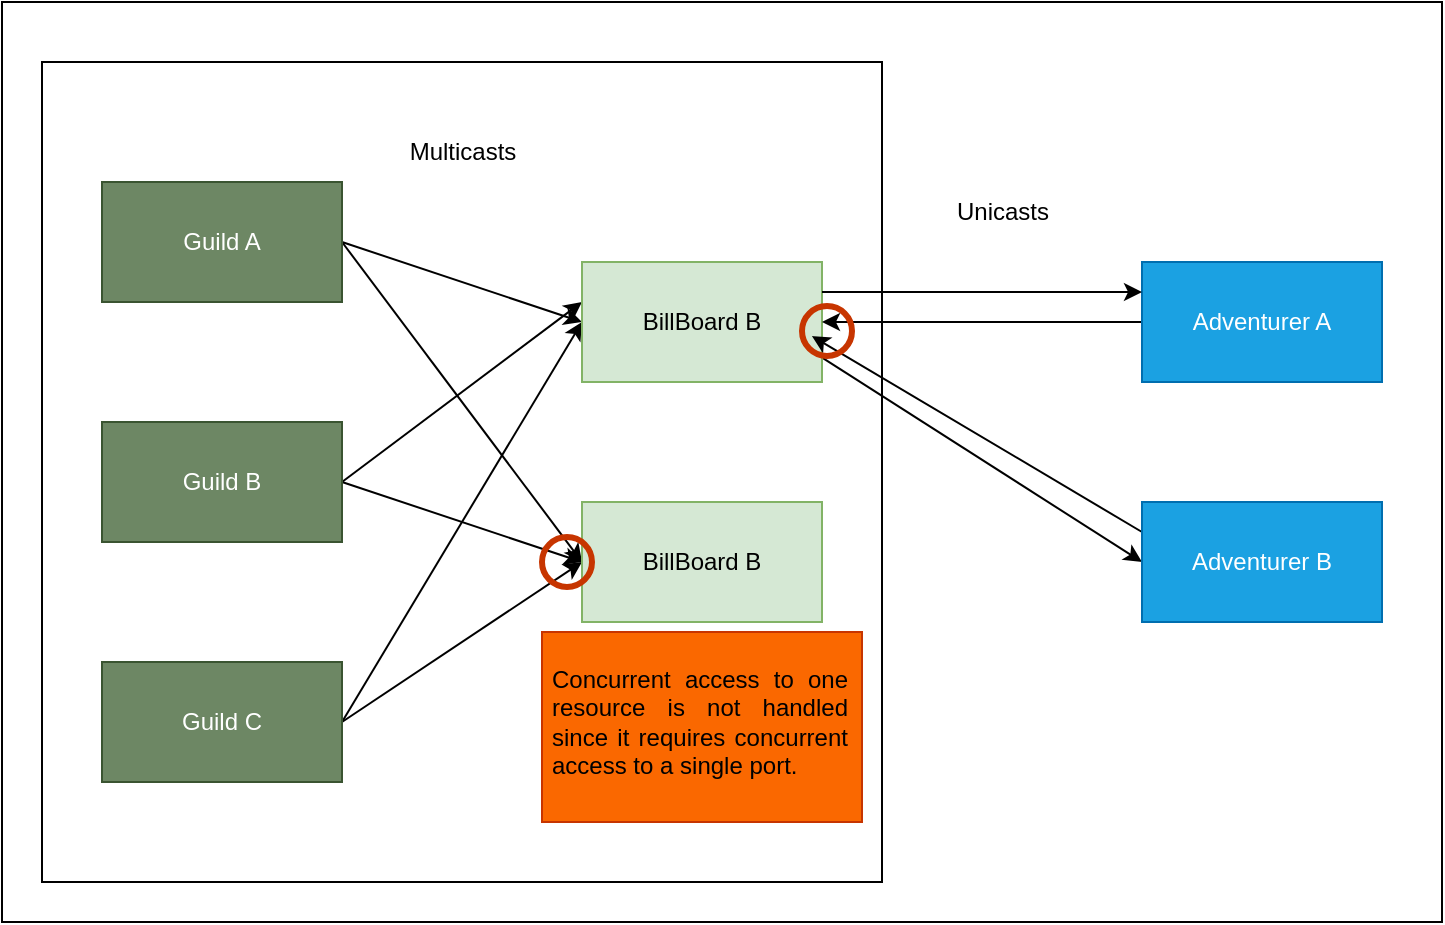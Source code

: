 <mxfile version="22.1.11" type="device">
  <diagram name="Page-1" id="149_Q7Y-EiM2hCMASX4R">
    <mxGraphModel dx="1478" dy="408" grid="1" gridSize="10" guides="1" tooltips="1" connect="1" arrows="1" fold="1" page="1" pageScale="1" pageWidth="827" pageHeight="1169" math="0" shadow="0">
      <root>
        <mxCell id="0" />
        <mxCell id="1" parent="0" />
        <mxCell id="nwIR-duBaIkCKyc52gcl-20" value="" style="rounded=0;whiteSpace=wrap;html=1;" vertex="1" parent="1">
          <mxGeometry x="-10" y="30" width="720" height="460" as="geometry" />
        </mxCell>
        <mxCell id="nwIR-duBaIkCKyc52gcl-17" value="" style="rounded=0;whiteSpace=wrap;html=1;" vertex="1" parent="1">
          <mxGeometry x="10" y="60" width="420" height="410" as="geometry" />
        </mxCell>
        <mxCell id="nwIR-duBaIkCKyc52gcl-11" style="rounded=0;orthogonalLoop=1;jettySize=auto;html=1;exitX=1;exitY=0.5;exitDx=0;exitDy=0;entryX=0;entryY=0.5;entryDx=0;entryDy=0;" edge="1" parent="1" source="nwIR-duBaIkCKyc52gcl-1" target="nwIR-duBaIkCKyc52gcl-4">
          <mxGeometry relative="1" as="geometry" />
        </mxCell>
        <mxCell id="nwIR-duBaIkCKyc52gcl-16" style="rounded=0;orthogonalLoop=1;jettySize=auto;html=1;exitX=1;exitY=0.5;exitDx=0;exitDy=0;entryX=0;entryY=0.5;entryDx=0;entryDy=0;" edge="1" parent="1" source="nwIR-duBaIkCKyc52gcl-1" target="nwIR-duBaIkCKyc52gcl-5">
          <mxGeometry relative="1" as="geometry" />
        </mxCell>
        <mxCell id="nwIR-duBaIkCKyc52gcl-1" value="&lt;div&gt;Guild A&lt;/div&gt;" style="rounded=0;whiteSpace=wrap;html=1;fillColor=#6d8764;fontColor=#ffffff;strokeColor=#3A5431;" vertex="1" parent="1">
          <mxGeometry x="40" y="120" width="120" height="60" as="geometry" />
        </mxCell>
        <mxCell id="nwIR-duBaIkCKyc52gcl-12" style="rounded=0;orthogonalLoop=1;jettySize=auto;html=1;exitX=1;exitY=0.5;exitDx=0;exitDy=0;" edge="1" parent="1" source="nwIR-duBaIkCKyc52gcl-2">
          <mxGeometry relative="1" as="geometry">
            <mxPoint x="280" y="180" as="targetPoint" />
          </mxGeometry>
        </mxCell>
        <mxCell id="nwIR-duBaIkCKyc52gcl-13" style="rounded=0;orthogonalLoop=1;jettySize=auto;html=1;exitX=1;exitY=0.5;exitDx=0;exitDy=0;entryX=0;entryY=0.5;entryDx=0;entryDy=0;" edge="1" parent="1" source="nwIR-duBaIkCKyc52gcl-2" target="nwIR-duBaIkCKyc52gcl-5">
          <mxGeometry relative="1" as="geometry" />
        </mxCell>
        <mxCell id="nwIR-duBaIkCKyc52gcl-2" value="&lt;div&gt;Guild B&lt;/div&gt;" style="rounded=0;whiteSpace=wrap;html=1;fillColor=#6d8764;fontColor=#ffffff;strokeColor=#3A5431;" vertex="1" parent="1">
          <mxGeometry x="40" y="240" width="120" height="60" as="geometry" />
        </mxCell>
        <mxCell id="nwIR-duBaIkCKyc52gcl-14" style="rounded=0;orthogonalLoop=1;jettySize=auto;html=1;exitX=1;exitY=0.5;exitDx=0;exitDy=0;entryX=0;entryY=0.5;entryDx=0;entryDy=0;" edge="1" parent="1" source="nwIR-duBaIkCKyc52gcl-3" target="nwIR-duBaIkCKyc52gcl-5">
          <mxGeometry relative="1" as="geometry">
            <mxPoint x="260" y="330" as="targetPoint" />
          </mxGeometry>
        </mxCell>
        <mxCell id="nwIR-duBaIkCKyc52gcl-15" style="rounded=0;orthogonalLoop=1;jettySize=auto;html=1;exitX=1;exitY=0.5;exitDx=0;exitDy=0;entryX=0;entryY=0.5;entryDx=0;entryDy=0;" edge="1" parent="1" source="nwIR-duBaIkCKyc52gcl-3" target="nwIR-duBaIkCKyc52gcl-4">
          <mxGeometry relative="1" as="geometry" />
        </mxCell>
        <mxCell id="nwIR-duBaIkCKyc52gcl-3" value="&lt;div&gt;Guild C&lt;br&gt;&lt;/div&gt;" style="rounded=0;whiteSpace=wrap;html=1;fillColor=#6d8764;fontColor=#ffffff;strokeColor=#3A5431;" vertex="1" parent="1">
          <mxGeometry x="40" y="360" width="120" height="60" as="geometry" />
        </mxCell>
        <mxCell id="nwIR-duBaIkCKyc52gcl-22" style="rounded=0;orthogonalLoop=1;jettySize=auto;html=1;exitX=0.95;exitY=0.733;exitDx=0;exitDy=0;strokeColor=default;entryX=0;entryY=0.5;entryDx=0;entryDy=0;exitPerimeter=0;" edge="1" parent="1" source="nwIR-duBaIkCKyc52gcl-4" target="nwIR-duBaIkCKyc52gcl-8">
          <mxGeometry relative="1" as="geometry">
            <mxPoint x="570" y="305" as="sourcePoint" />
            <mxPoint x="530" y="270" as="targetPoint" />
          </mxGeometry>
        </mxCell>
        <mxCell id="nwIR-duBaIkCKyc52gcl-4" value="BillBoard B" style="rounded=0;whiteSpace=wrap;html=1;fillColor=#d5e8d4;strokeColor=#82b366;" vertex="1" parent="1">
          <mxGeometry x="280" y="160" width="120" height="60" as="geometry" />
        </mxCell>
        <mxCell id="nwIR-duBaIkCKyc52gcl-5" value="BillBoard B" style="rounded=0;whiteSpace=wrap;html=1;fillColor=#d5e8d4;strokeColor=#82b366;" vertex="1" parent="1">
          <mxGeometry x="280" y="280" width="120" height="60" as="geometry" />
        </mxCell>
        <mxCell id="nwIR-duBaIkCKyc52gcl-10" style="rounded=0;orthogonalLoop=1;jettySize=auto;html=1;exitX=0;exitY=0.5;exitDx=0;exitDy=0;entryX=1;entryY=0.5;entryDx=0;entryDy=0;" edge="1" parent="1" source="nwIR-duBaIkCKyc52gcl-7" target="nwIR-duBaIkCKyc52gcl-4">
          <mxGeometry relative="1" as="geometry" />
        </mxCell>
        <mxCell id="nwIR-duBaIkCKyc52gcl-7" value="Adventurer A" style="rounded=0;whiteSpace=wrap;html=1;fillColor=#1ba1e2;fontColor=#ffffff;strokeColor=#006EAF;" vertex="1" parent="1">
          <mxGeometry x="560" y="160" width="120" height="60" as="geometry" />
        </mxCell>
        <mxCell id="nwIR-duBaIkCKyc52gcl-9" style="rounded=0;orthogonalLoop=1;jettySize=auto;html=1;exitX=0;exitY=0.25;exitDx=0;exitDy=0;entryX=0.958;entryY=0.617;entryDx=0;entryDy=0;strokeColor=default;entryPerimeter=0;" edge="1" parent="1" source="nwIR-duBaIkCKyc52gcl-8" target="nwIR-duBaIkCKyc52gcl-4">
          <mxGeometry relative="1" as="geometry" />
        </mxCell>
        <mxCell id="nwIR-duBaIkCKyc52gcl-8" value="Adventurer B" style="rounded=0;whiteSpace=wrap;html=1;fillColor=#1ba1e2;fontColor=#ffffff;strokeColor=#006EAF;" vertex="1" parent="1">
          <mxGeometry x="560" y="280" width="120" height="60" as="geometry" />
        </mxCell>
        <mxCell id="nwIR-duBaIkCKyc52gcl-18" value="Multicasts" style="text;html=1;align=center;verticalAlign=middle;resizable=0;points=[];autosize=1;strokeColor=none;fillColor=none;" vertex="1" parent="1">
          <mxGeometry x="180" y="90" width="80" height="30" as="geometry" />
        </mxCell>
        <mxCell id="nwIR-duBaIkCKyc52gcl-19" value="Unicasts" style="text;html=1;align=center;verticalAlign=middle;resizable=0;points=[];autosize=1;strokeColor=none;fillColor=none;" vertex="1" parent="1">
          <mxGeometry x="455" y="120" width="70" height="30" as="geometry" />
        </mxCell>
        <mxCell id="nwIR-duBaIkCKyc52gcl-21" style="rounded=0;orthogonalLoop=1;jettySize=auto;html=1;exitX=1;exitY=0.25;exitDx=0;exitDy=0;entryX=0;entryY=0.25;entryDx=0;entryDy=0;" edge="1" parent="1" source="nwIR-duBaIkCKyc52gcl-4" target="nwIR-duBaIkCKyc52gcl-7">
          <mxGeometry relative="1" as="geometry">
            <mxPoint x="570" y="200" as="sourcePoint" />
            <mxPoint x="410" y="200" as="targetPoint" />
          </mxGeometry>
        </mxCell>
        <mxCell id="nwIR-duBaIkCKyc52gcl-24" value="" style="ellipse;whiteSpace=wrap;html=1;aspect=fixed;fillColor=none;strokeColor=#C73500;strokeWidth=3;fontColor=#000000;" vertex="1" parent="1">
          <mxGeometry x="260" y="297.5" width="25" height="25" as="geometry" />
        </mxCell>
        <mxCell id="nwIR-duBaIkCKyc52gcl-27" value="" style="rounded=0;whiteSpace=wrap;html=1;fillColor=#fa6800;fontColor=#000000;strokeColor=#C73500;" vertex="1" parent="1">
          <mxGeometry x="260" y="345" width="160" height="95" as="geometry" />
        </mxCell>
        <mxCell id="nwIR-duBaIkCKyc52gcl-26" value="&lt;div align=&quot;justify&quot;&gt;Concurrent access to one resource is not handled since it requires concurrent access to a single port.&lt;br&gt;&lt;/div&gt;" style="text;html=1;strokeColor=none;fillColor=none;align=center;verticalAlign=middle;whiteSpace=wrap;rounded=0;" vertex="1" parent="1">
          <mxGeometry x="264" y="350" width="150" height="80" as="geometry" />
        </mxCell>
        <mxCell id="nwIR-duBaIkCKyc52gcl-31" value="" style="ellipse;whiteSpace=wrap;html=1;aspect=fixed;fillColor=none;strokeColor=#C73500;strokeWidth=3;fontColor=#000000;" vertex="1" parent="1">
          <mxGeometry x="390" y="182" width="25" height="25" as="geometry" />
        </mxCell>
      </root>
    </mxGraphModel>
  </diagram>
</mxfile>
